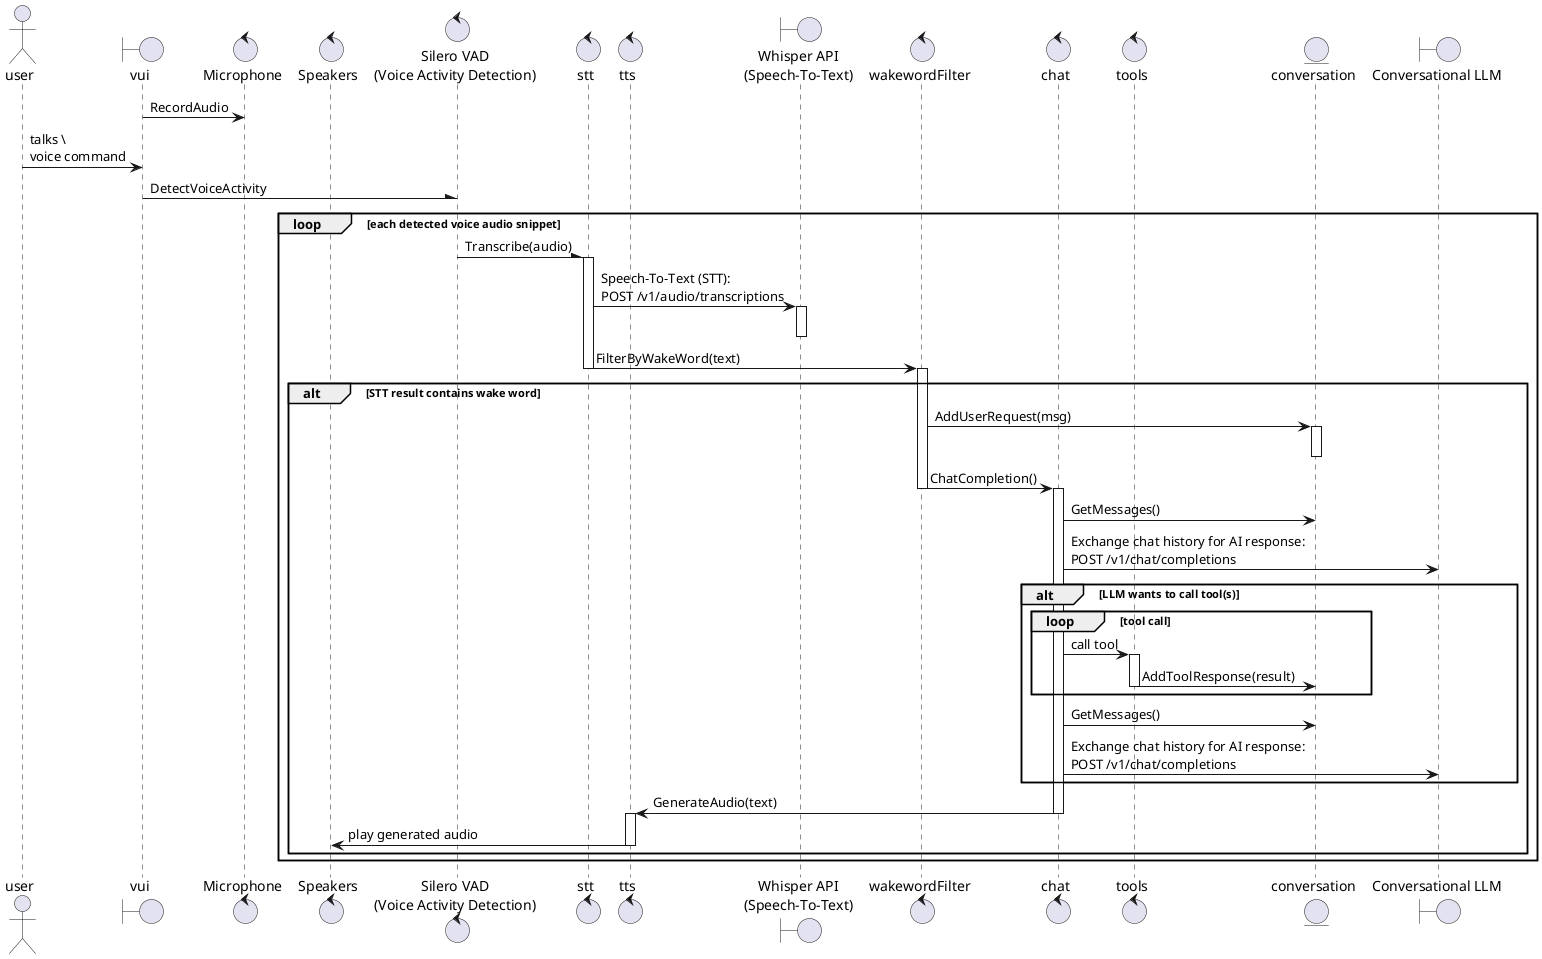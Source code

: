 @startuml

actor user
boundary vui
control audioInput as "Microphone"
control audioOutput as "Speakers"
control vad as "Silero VAD\n(Voice Activity Detection)"
control stt
control tts
boundary whisper as "Whisper API\n(Speech-To-Text)"
control wakewordFilter
control chat
control tools
entity conversation
boundary llm as "Conversational LLM"

vui -> audioInput : RecordAudio
user -> vui : talks \ \nvoice command
vui -\ vad : DetectVoiceActivity
loop each detected voice audio snippet
  vad -\ stt : Transcribe(audio)
  activate stt
  stt -> whisper : Speech-To-Text (STT):\nPOST /v1/audio/transcriptions
  activate whisper
  deactivate whisper
  stt -> wakewordFilter : FilterByWakeWord(text)
  deactivate stt
  activate wakewordFilter
  alt STT result contains wake word
    wakewordFilter -> conversation : AddUserRequest(msg)
    activate conversation
    deactivate conversation
    wakewordFilter -> chat : ChatCompletion()
    deactivate wakewordFilter
    activate chat
    chat -> conversation : GetMessages()
    chat -> llm : Exchange chat history for AI response:\nPOST /v1/chat/completions
    alt LLM wants to call tool(s)
      loop tool call
        chat -> tools : call tool
        activate tools
        tools -> conversation : AddToolResponse(result)
        deactivate tools
      end
      chat -> conversation : GetMessages()
      chat -> llm : Exchange chat history for AI response:\nPOST /v1/chat/completions
    end
    chat -> tts : GenerateAudio(text)
    deactivate chat
    activate tts
    tts -> audioOutput : play generated audio
    deactivate tts
  end
end

@enduml
